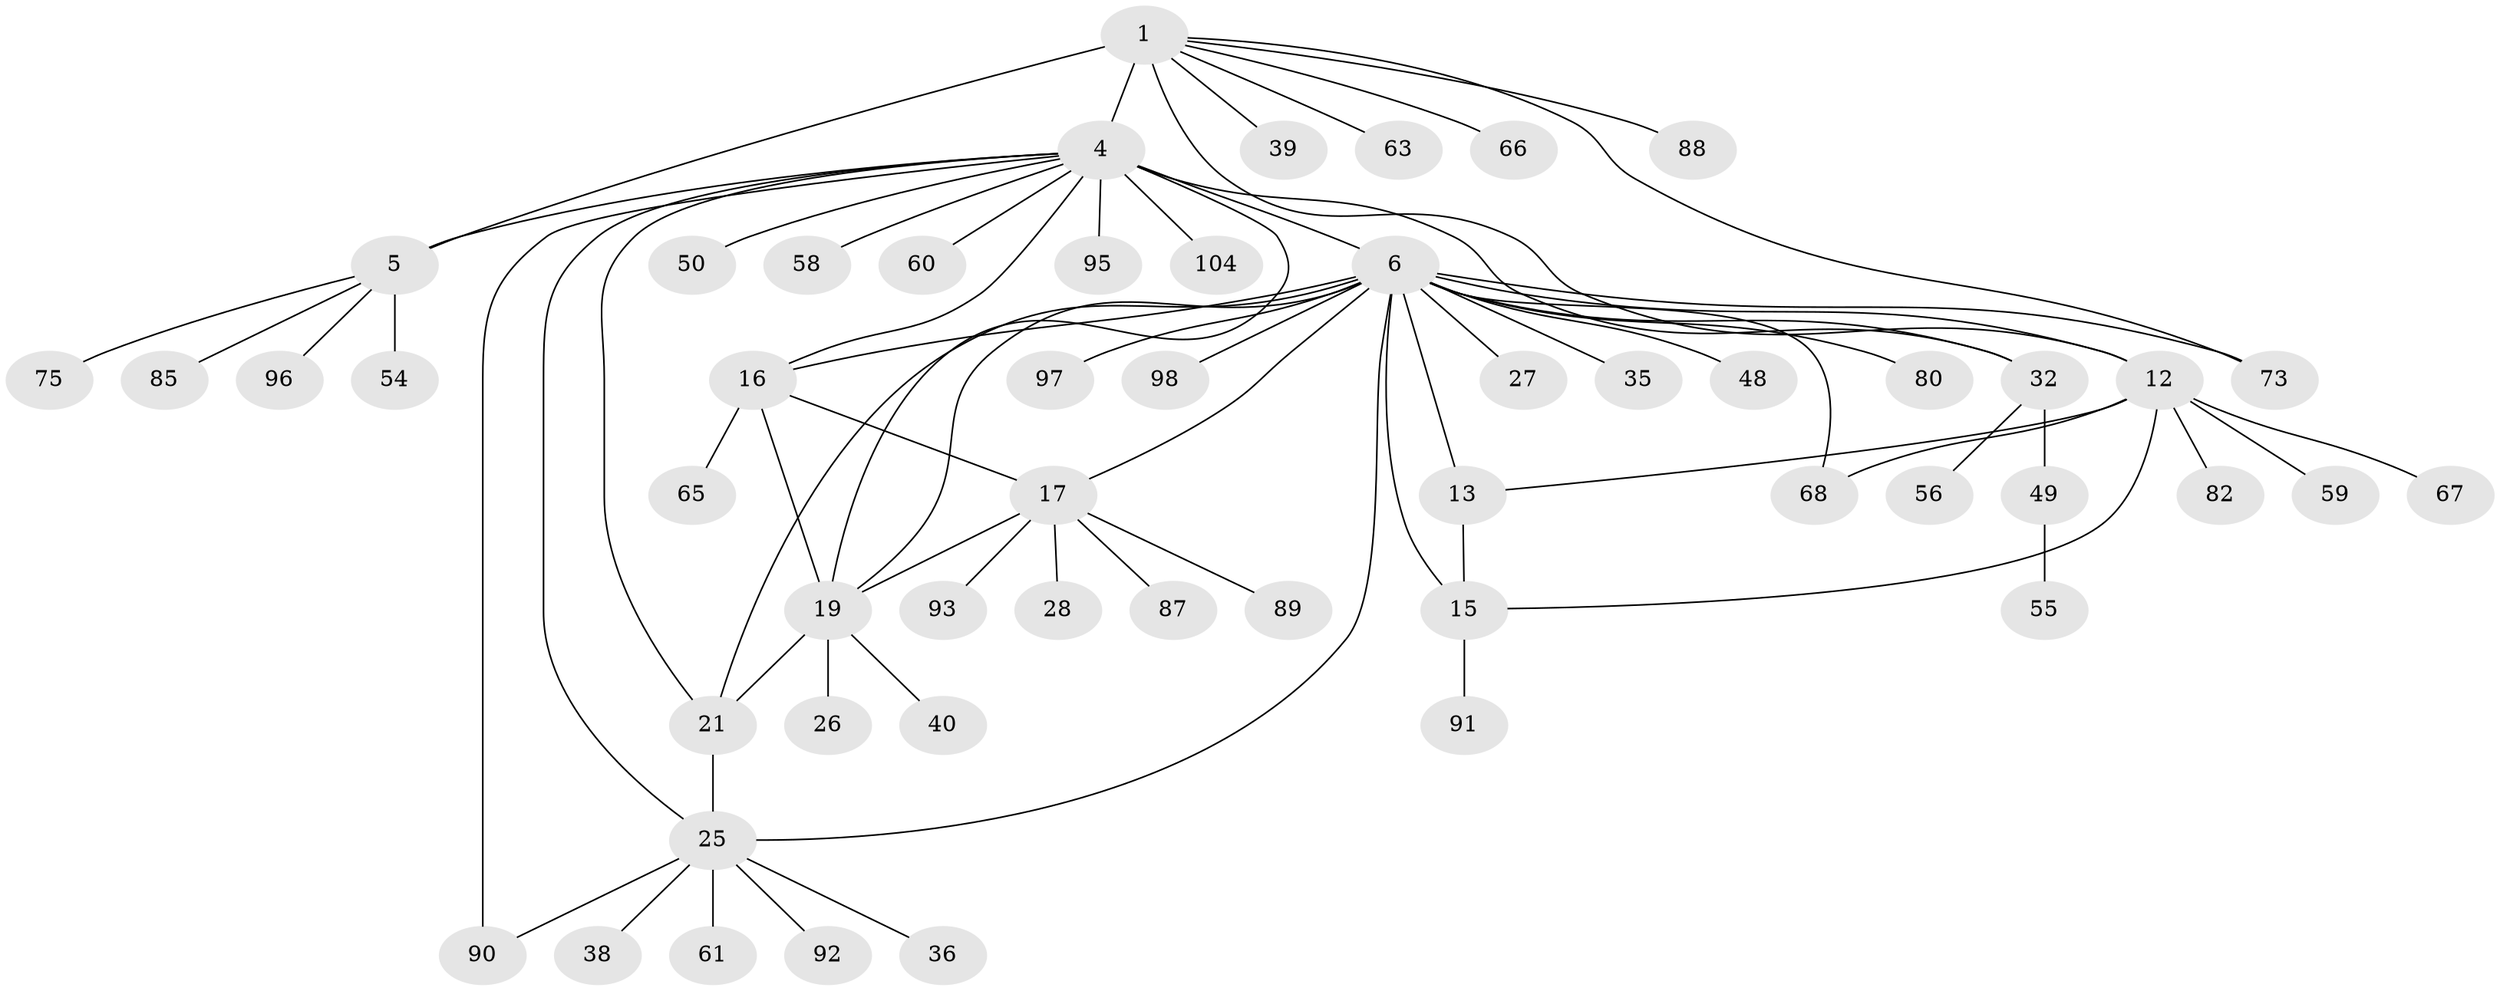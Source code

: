 // original degree distribution, {8: 0.05660377358490566, 6: 0.04716981132075472, 5: 0.03773584905660377, 13: 0.009433962264150943, 9: 0.02830188679245283, 7: 0.018867924528301886, 12: 0.009433962264150943, 11: 0.009433962264150943, 4: 0.018867924528301886, 10: 0.009433962264150943, 1: 0.5660377358490566, 2: 0.1792452830188679, 3: 0.009433962264150943}
// Generated by graph-tools (version 1.1) at 2025/16/03/09/25 04:16:02]
// undirected, 53 vertices, 70 edges
graph export_dot {
graph [start="1"]
  node [color=gray90,style=filled];
  1 [super="+2+3+44"];
  4 [super="+22+34"];
  5;
  6 [super="+7+69+8"];
  12 [super="+52+37+30"];
  13;
  15;
  16 [super="+62+72+76+106"];
  17 [super="+18"];
  19;
  21 [super="+84+24+29+53+33"];
  25;
  26;
  27;
  28;
  32 [super="+41+57"];
  35;
  36 [super="+46"];
  38;
  39;
  40;
  48;
  49;
  50;
  54;
  55;
  56;
  58;
  59;
  60;
  61;
  63;
  65;
  66;
  67;
  68;
  73 [super="+105"];
  75 [super="+83"];
  80;
  82;
  85 [super="+103"];
  87;
  88;
  89;
  90;
  91;
  92;
  93 [super="+94"];
  95;
  96;
  97;
  98;
  104;
  1 -- 4 [weight=3];
  1 -- 5 [weight=3];
  1 -- 39;
  1 -- 63;
  1 -- 66;
  1 -- 73;
  1 -- 12;
  1 -- 88;
  4 -- 5;
  4 -- 19;
  4 -- 58;
  4 -- 60;
  4 -- 90;
  4 -- 95;
  4 -- 21 [weight=2];
  4 -- 104;
  4 -- 25;
  4 -- 16;
  4 -- 50;
  4 -- 32;
  4 -- 6 [weight=4];
  5 -- 54;
  5 -- 75;
  5 -- 85;
  5 -- 96;
  6 -- 32;
  6 -- 80;
  6 -- 97;
  6 -- 98;
  6 -- 35;
  6 -- 68;
  6 -- 73;
  6 -- 12 [weight=2];
  6 -- 13 [weight=2];
  6 -- 15 [weight=2];
  6 -- 16;
  6 -- 17 [weight=2];
  6 -- 48;
  6 -- 19;
  6 -- 21 [weight=2];
  6 -- 25;
  6 -- 27;
  12 -- 13;
  12 -- 15;
  12 -- 59;
  12 -- 67;
  12 -- 68;
  12 -- 82;
  13 -- 15;
  15 -- 91;
  16 -- 17 [weight=2];
  16 -- 19;
  16 -- 65;
  17 -- 19 [weight=2];
  17 -- 87;
  17 -- 89;
  17 -- 28;
  17 -- 93;
  19 -- 26;
  19 -- 40;
  19 -- 21;
  21 -- 25 [weight=2];
  25 -- 36;
  25 -- 38;
  25 -- 61;
  25 -- 90;
  25 -- 92;
  32 -- 56;
  32 -- 49;
  49 -- 55;
}
